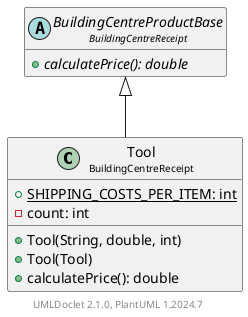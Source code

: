 @startuml
    set namespaceSeparator none
    hide empty fields
    hide empty methods

    class "<size:14>Tool\n<size:10>BuildingCentreReceipt" as BuildingCentreReceipt.Tool [[Tool.html]] {
        {static} +SHIPPING_COSTS_PER_ITEM: int
        -count: int
        +Tool(String, double, int)
        +Tool(Tool)
        +calculatePrice(): double
    }

    abstract class "<size:14>BuildingCentreProductBase\n<size:10>BuildingCentreReceipt" as BuildingCentreReceipt.BuildingCentreProductBase [[BuildingCentreProductBase.html]] {
        {abstract} +calculatePrice(): double
    }

    BuildingCentreReceipt.BuildingCentreProductBase <|-- BuildingCentreReceipt.Tool

    center footer UMLDoclet 2.1.0, PlantUML %version()
@enduml
